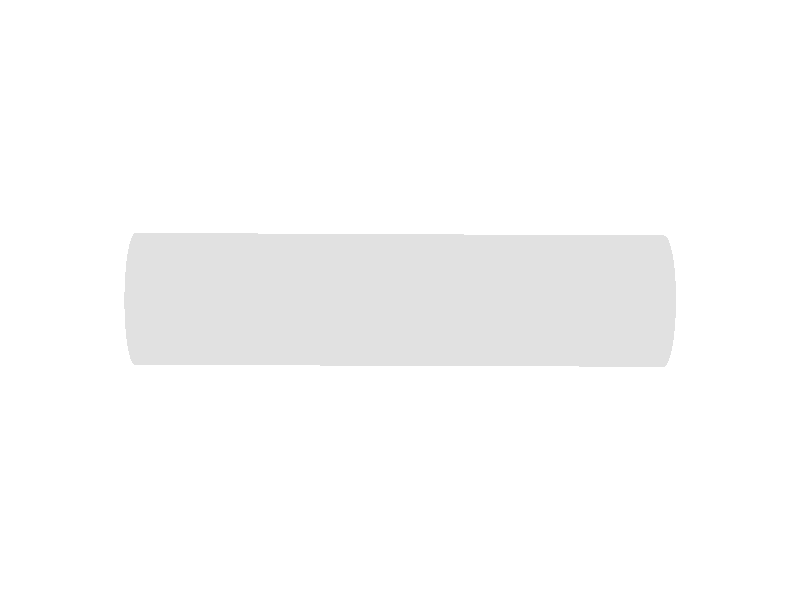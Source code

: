 #include "colors.inc"
#include "textures.inc"

global_settings { assumed_gamma 1.0 }

camera {
  location <70, -80, -200>
  look_at 0
  angle 30
  //up    <0,1,0>
  //right  <1.5,0,0>
}

background { color White } // to make easy to see

light_source { <300, 0, -1000> White }

cylinder {
  <-40, 0 0>,
  <40, 0, 0>,
  10
  //pigment { color Green transmit .8}
  pigment { Gray }
  //finish {
    //ambient .2
    //diffuse .6
    //specular .75
    //roughness .001
    //reflection {
       //.5
    //}
  //}
  rotate <-10, -20 , 0>
}
